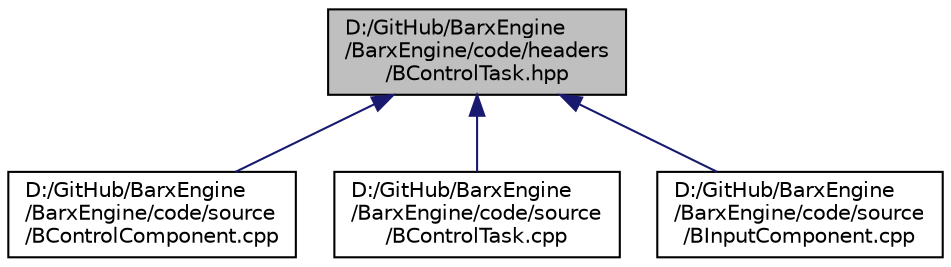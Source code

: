 digraph "D:/GitHub/BarxEngine/BarxEngine/code/headers/BControlTask.hpp"
{
 // LATEX_PDF_SIZE
  edge [fontname="Helvetica",fontsize="10",labelfontname="Helvetica",labelfontsize="10"];
  node [fontname="Helvetica",fontsize="10",shape=record];
  Node1 [label="D:/GitHub/BarxEngine\l/BarxEngine/code/headers\l/BControlTask.hpp",height=0.2,width=0.4,color="black", fillcolor="grey75", style="filled", fontcolor="black",tooltip=" "];
  Node1 -> Node2 [dir="back",color="midnightblue",fontsize="10",style="solid"];
  Node2 [label="D:/GitHub/BarxEngine\l/BarxEngine/code/source\l/BControlComponent.cpp",height=0.2,width=0.4,color="black", fillcolor="white", style="filled",URL="$_b_control_component_8cpp.html",tooltip=" "];
  Node1 -> Node3 [dir="back",color="midnightblue",fontsize="10",style="solid"];
  Node3 [label="D:/GitHub/BarxEngine\l/BarxEngine/code/source\l/BControlTask.cpp",height=0.2,width=0.4,color="black", fillcolor="white", style="filled",URL="$_b_control_task_8cpp.html",tooltip=" "];
  Node1 -> Node4 [dir="back",color="midnightblue",fontsize="10",style="solid"];
  Node4 [label="D:/GitHub/BarxEngine\l/BarxEngine/code/source\l/BInputComponent.cpp",height=0.2,width=0.4,color="black", fillcolor="white", style="filled",URL="$_b_input_component_8cpp.html",tooltip=" "];
}

